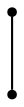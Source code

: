 strict graph {
    splines="line";
    node [margin=0 shape=point style=filled];

    0 [label="n0"]
    1 [label="n1"]

    0 -- 1
}